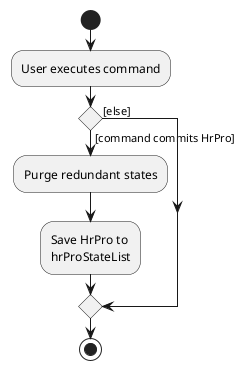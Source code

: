 @startuml
start
:User executes command;

'Since the beta syntax does not support placing the condition outside the
'diamond we place it as the true branch instead.

if () then ([command commits HrPro])
    :Purge redundant states;
    :Save HrPro to
    hrProStateList;
else ([else])
endif
stop
@enduml
